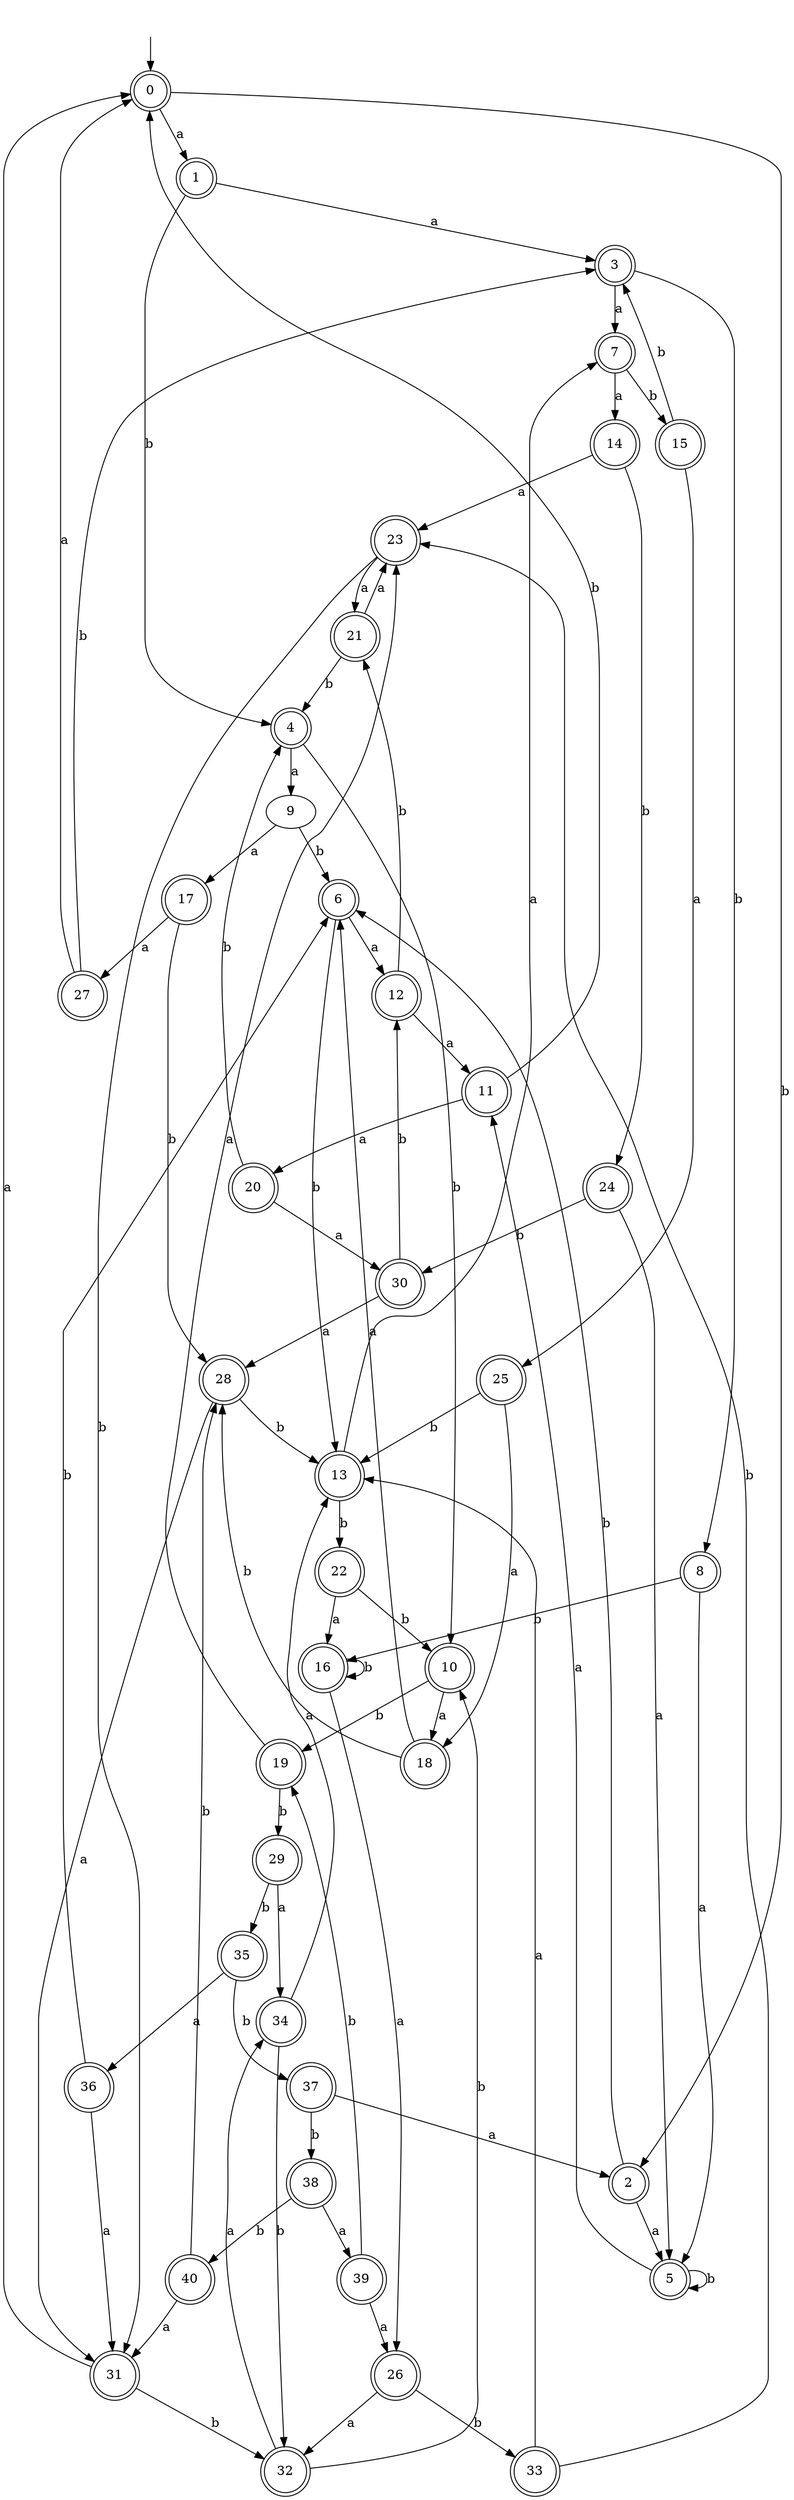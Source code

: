 digraph RandomDFA {
  __start0 [label="", shape=none];
  __start0 -> 0 [label=""];
  0 [shape=circle] [shape=doublecircle]
  0 -> 1 [label="a"]
  0 -> 2 [label="b"]
  1 [shape=doublecircle]
  1 -> 3 [label="a"]
  1 -> 4 [label="b"]
  2 [shape=doublecircle]
  2 -> 5 [label="a"]
  2 -> 6 [label="b"]
  3 [shape=doublecircle]
  3 -> 7 [label="a"]
  3 -> 8 [label="b"]
  4 [shape=doublecircle]
  4 -> 9 [label="a"]
  4 -> 10 [label="b"]
  5 [shape=doublecircle]
  5 -> 11 [label="a"]
  5 -> 5 [label="b"]
  6 [shape=doublecircle]
  6 -> 12 [label="a"]
  6 -> 13 [label="b"]
  7 [shape=doublecircle]
  7 -> 14 [label="a"]
  7 -> 15 [label="b"]
  8 [shape=doublecircle]
  8 -> 5 [label="a"]
  8 -> 16 [label="b"]
  9
  9 -> 17 [label="a"]
  9 -> 6 [label="b"]
  10 [shape=doublecircle]
  10 -> 18 [label="a"]
  10 -> 19 [label="b"]
  11 [shape=doublecircle]
  11 -> 20 [label="a"]
  11 -> 0 [label="b"]
  12 [shape=doublecircle]
  12 -> 11 [label="a"]
  12 -> 21 [label="b"]
  13 [shape=doublecircle]
  13 -> 7 [label="a"]
  13 -> 22 [label="b"]
  14 [shape=doublecircle]
  14 -> 23 [label="a"]
  14 -> 24 [label="b"]
  15 [shape=doublecircle]
  15 -> 25 [label="a"]
  15 -> 3 [label="b"]
  16 [shape=doublecircle]
  16 -> 26 [label="a"]
  16 -> 16 [label="b"]
  17 [shape=doublecircle]
  17 -> 27 [label="a"]
  17 -> 28 [label="b"]
  18 [shape=doublecircle]
  18 -> 6 [label="a"]
  18 -> 28 [label="b"]
  19 [shape=doublecircle]
  19 -> 23 [label="a"]
  19 -> 29 [label="b"]
  20 [shape=doublecircle]
  20 -> 30 [label="a"]
  20 -> 4 [label="b"]
  21 [shape=doublecircle]
  21 -> 23 [label="a"]
  21 -> 4 [label="b"]
  22 [shape=doublecircle]
  22 -> 16 [label="a"]
  22 -> 10 [label="b"]
  23 [shape=doublecircle]
  23 -> 21 [label="a"]
  23 -> 31 [label="b"]
  24 [shape=doublecircle]
  24 -> 5 [label="a"]
  24 -> 30 [label="b"]
  25 [shape=doublecircle]
  25 -> 18 [label="a"]
  25 -> 13 [label="b"]
  26 [shape=doublecircle]
  26 -> 32 [label="a"]
  26 -> 33 [label="b"]
  27 [shape=doublecircle]
  27 -> 0 [label="a"]
  27 -> 3 [label="b"]
  28 [shape=doublecircle]
  28 -> 31 [label="a"]
  28 -> 13 [label="b"]
  29 [shape=doublecircle]
  29 -> 34 [label="a"]
  29 -> 35 [label="b"]
  30 [shape=doublecircle]
  30 -> 28 [label="a"]
  30 -> 12 [label="b"]
  31 [shape=doublecircle]
  31 -> 0 [label="a"]
  31 -> 32 [label="b"]
  32 [shape=doublecircle]
  32 -> 34 [label="a"]
  32 -> 10 [label="b"]
  33 [shape=doublecircle]
  33 -> 13 [label="a"]
  33 -> 23 [label="b"]
  34 [shape=doublecircle]
  34 -> 13 [label="a"]
  34 -> 32 [label="b"]
  35 [shape=doublecircle]
  35 -> 36 [label="a"]
  35 -> 37 [label="b"]
  36 [shape=doublecircle]
  36 -> 31 [label="a"]
  36 -> 6 [label="b"]
  37 [shape=doublecircle]
  37 -> 2 [label="a"]
  37 -> 38 [label="b"]
  38 [shape=doublecircle]
  38 -> 39 [label="a"]
  38 -> 40 [label="b"]
  39 [shape=doublecircle]
  39 -> 26 [label="a"]
  39 -> 19 [label="b"]
  40 [shape=doublecircle]
  40 -> 31 [label="a"]
  40 -> 28 [label="b"]
}

